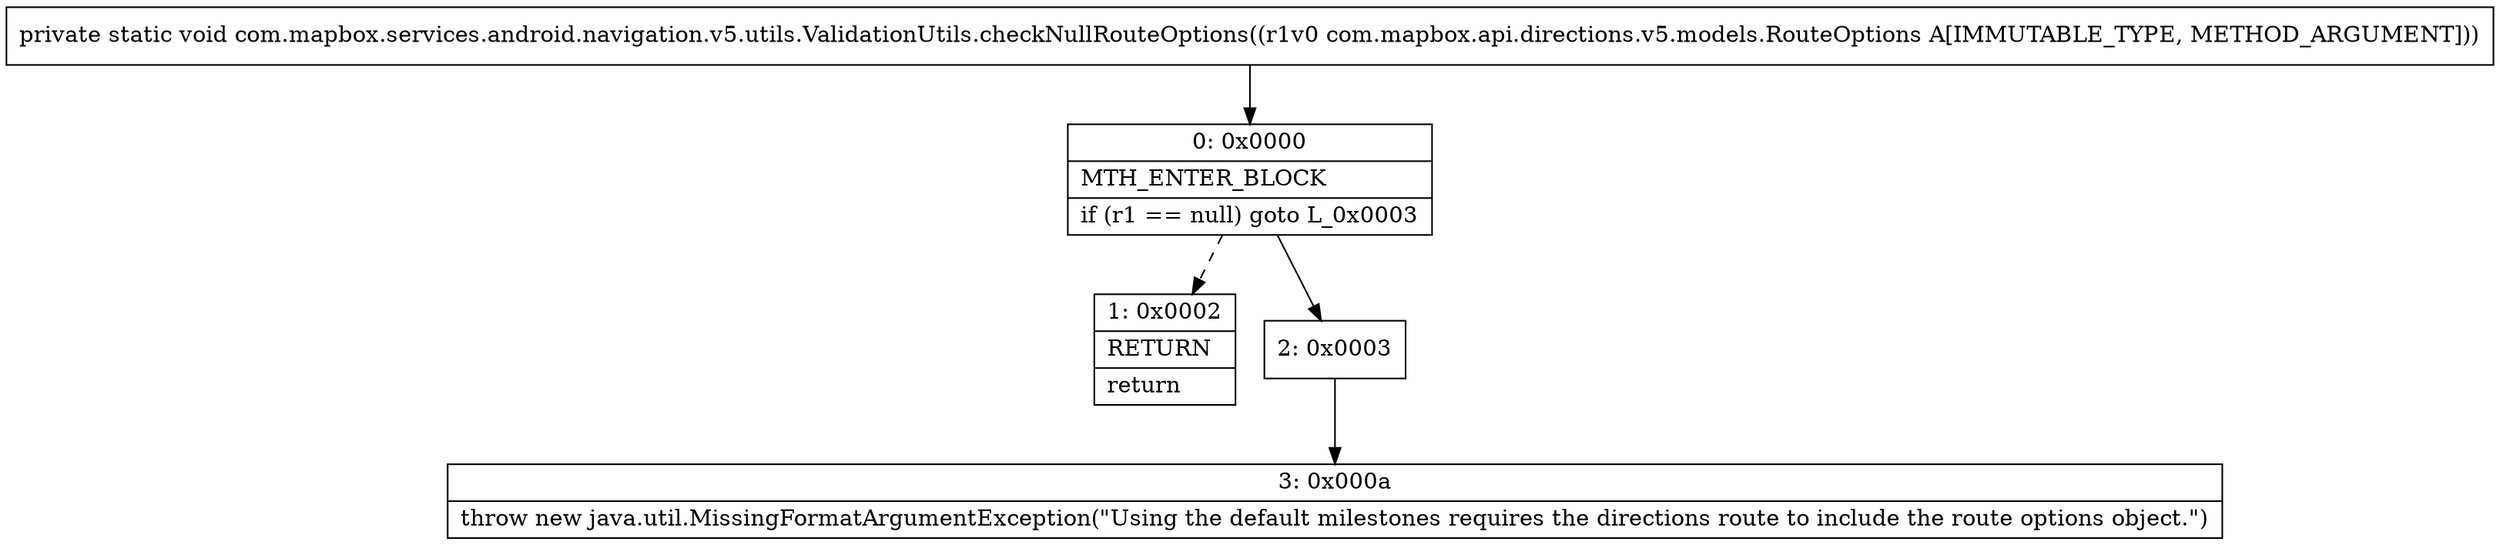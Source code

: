 digraph "CFG forcom.mapbox.services.android.navigation.v5.utils.ValidationUtils.checkNullRouteOptions(Lcom\/mapbox\/api\/directions\/v5\/models\/RouteOptions;)V" {
Node_0 [shape=record,label="{0\:\ 0x0000|MTH_ENTER_BLOCK\l|if (r1 == null) goto L_0x0003\l}"];
Node_1 [shape=record,label="{1\:\ 0x0002|RETURN\l|return\l}"];
Node_2 [shape=record,label="{2\:\ 0x0003}"];
Node_3 [shape=record,label="{3\:\ 0x000a|throw new java.util.MissingFormatArgumentException(\"Using the default milestones requires the directions route to include the route options object.\")\l}"];
MethodNode[shape=record,label="{private static void com.mapbox.services.android.navigation.v5.utils.ValidationUtils.checkNullRouteOptions((r1v0 com.mapbox.api.directions.v5.models.RouteOptions A[IMMUTABLE_TYPE, METHOD_ARGUMENT])) }"];
MethodNode -> Node_0;
Node_0 -> Node_1[style=dashed];
Node_0 -> Node_2;
Node_2 -> Node_3;
}

